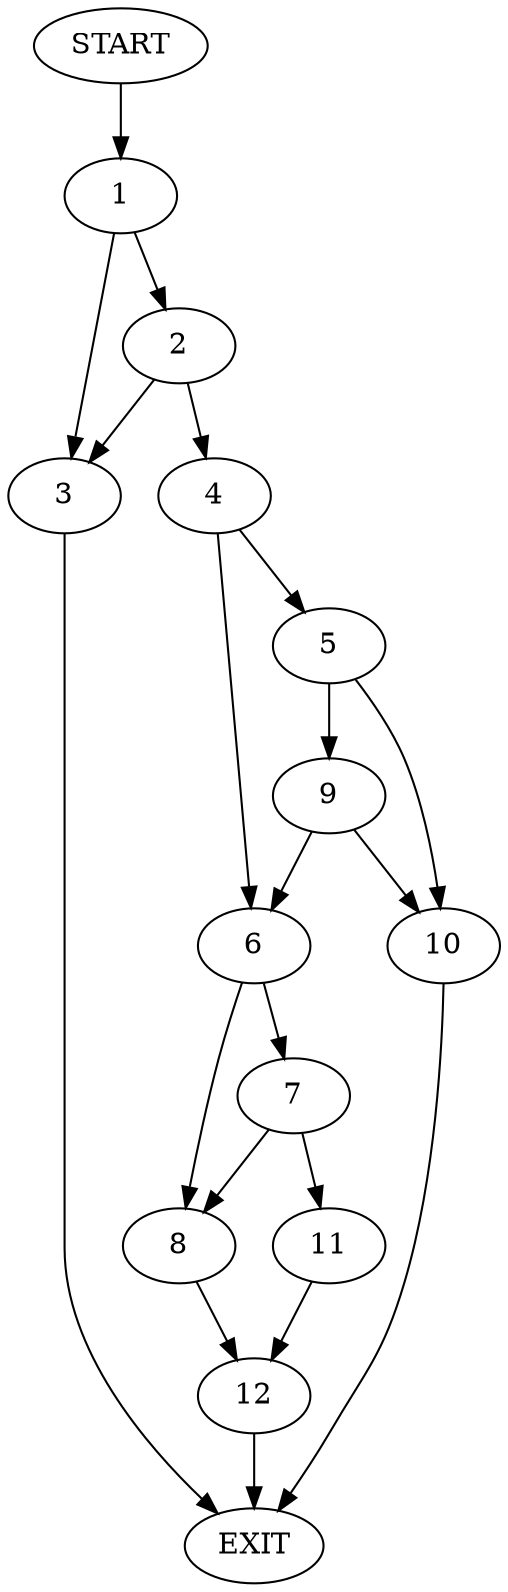 digraph {
0 [label="START"]
13 [label="EXIT"]
0 -> 1
1 -> 2
1 -> 3
2 -> 4
2 -> 3
3 -> 13
4 -> 5
4 -> 6
6 -> 7
6 -> 8
5 -> 9
5 -> 10
9 -> 6
9 -> 10
10 -> 13
7 -> 11
7 -> 8
8 -> 12
11 -> 12
12 -> 13
}
